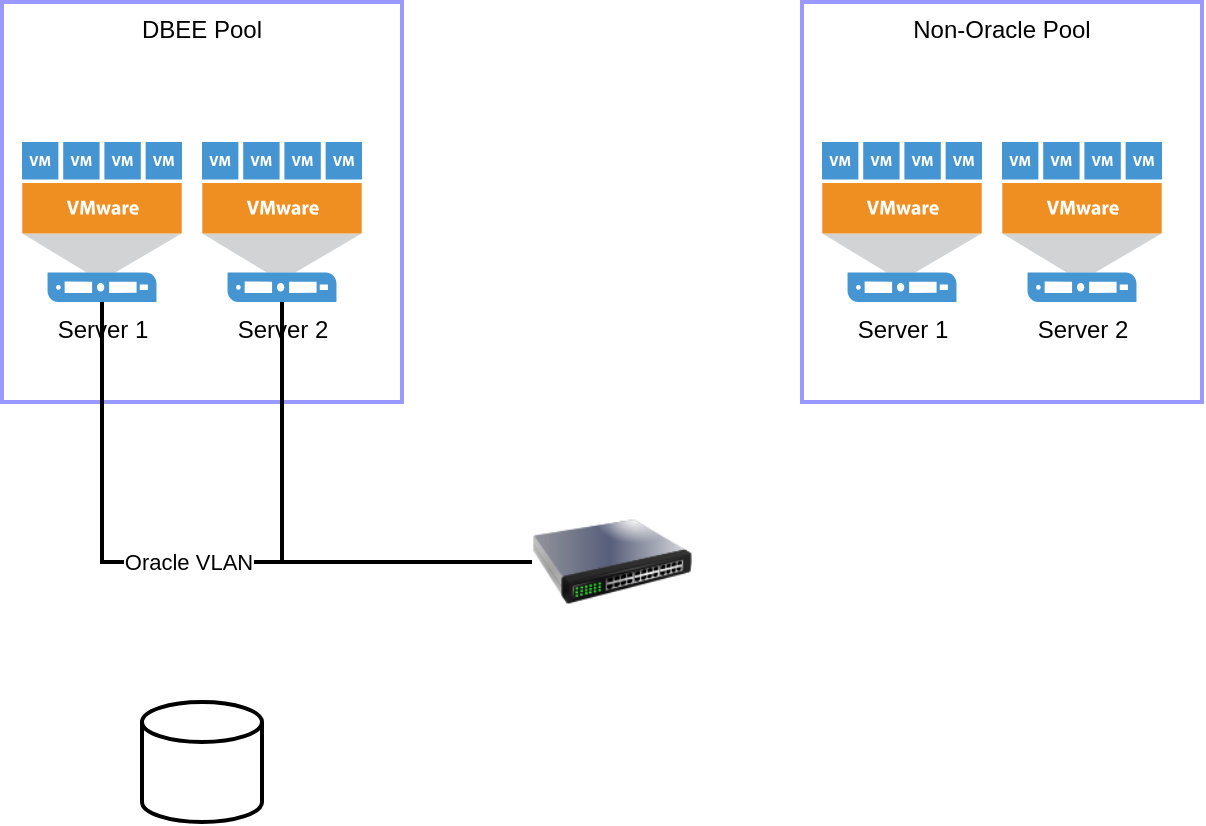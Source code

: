 <mxfile version="15.6.8" type="github">
  <diagram id="orljpYMU1h3U7SXddG8L" name="Page-1">
    <mxGraphModel dx="2062" dy="1122" grid="1" gridSize="10" guides="1" tooltips="1" connect="1" arrows="1" fold="1" page="1" pageScale="1" pageWidth="850" pageHeight="1100" math="0" shadow="0">
      <root>
        <mxCell id="0" />
        <mxCell id="1" parent="0" />
        <mxCell id="Bn8ARijt2YmBSmJxEEES-1" value="DBEE Pool" style="rounded=0;whiteSpace=wrap;html=1;strokeColor=#9999FF;strokeWidth=2;verticalAlign=top;" vertex="1" parent="1">
          <mxGeometry x="120" y="80" width="200" height="200" as="geometry" />
        </mxCell>
        <mxCell id="Bn8ARijt2YmBSmJxEEES-2" value="Server 1" style="pointerEvents=1;shadow=0;dashed=0;html=1;strokeColor=none;fillColor=#4495D1;labelPosition=center;verticalLabelPosition=bottom;verticalAlign=top;align=center;outlineConnect=0;shape=mxgraph.veeam.vmware_host;" vertex="1" parent="1">
          <mxGeometry x="130" y="150" width="80" height="80" as="geometry" />
        </mxCell>
        <mxCell id="Bn8ARijt2YmBSmJxEEES-3" value="Server 2" style="pointerEvents=1;shadow=0;dashed=0;html=1;strokeColor=none;fillColor=#4495D1;labelPosition=center;verticalLabelPosition=bottom;verticalAlign=top;align=center;outlineConnect=0;shape=mxgraph.veeam.vmware_host;" vertex="1" parent="1">
          <mxGeometry x="220" y="150" width="80" height="80" as="geometry" />
        </mxCell>
        <mxCell id="Bn8ARijt2YmBSmJxEEES-4" value="Non-Oracle Pool" style="rounded=0;whiteSpace=wrap;html=1;strokeColor=#9999FF;strokeWidth=2;verticalAlign=top;" vertex="1" parent="1">
          <mxGeometry x="520" y="80" width="200" height="200" as="geometry" />
        </mxCell>
        <mxCell id="Bn8ARijt2YmBSmJxEEES-5" value="Server 1" style="pointerEvents=1;shadow=0;dashed=0;html=1;strokeColor=none;fillColor=#4495D1;labelPosition=center;verticalLabelPosition=bottom;verticalAlign=top;align=center;outlineConnect=0;shape=mxgraph.veeam.vmware_host;" vertex="1" parent="1">
          <mxGeometry x="530" y="150" width="80" height="80" as="geometry" />
        </mxCell>
        <mxCell id="Bn8ARijt2YmBSmJxEEES-6" value="Server 2" style="pointerEvents=1;shadow=0;dashed=0;html=1;strokeColor=none;fillColor=#4495D1;labelPosition=center;verticalLabelPosition=bottom;verticalAlign=top;align=center;outlineConnect=0;shape=mxgraph.veeam.vmware_host;" vertex="1" parent="1">
          <mxGeometry x="620" y="150" width="80" height="80" as="geometry" />
        </mxCell>
        <mxCell id="Bn8ARijt2YmBSmJxEEES-7" value="" style="image;html=1;image=img/lib/clip_art/networking/Switch_128x128.png;strokeColor=#9999FF;strokeWidth=2;verticalAlign=top;" vertex="1" parent="1">
          <mxGeometry x="385" y="320" width="80" height="80" as="geometry" />
        </mxCell>
        <mxCell id="Bn8ARijt2YmBSmJxEEES-8" value="" style="endArrow=none;html=1;rounded=0;entryX=0;entryY=0.5;entryDx=0;entryDy=0;endFill=0;strokeWidth=2;" edge="1" parent="1" source="Bn8ARijt2YmBSmJxEEES-2" target="Bn8ARijt2YmBSmJxEEES-7">
          <mxGeometry relative="1" as="geometry">
            <mxPoint x="370" y="570" as="sourcePoint" />
            <mxPoint x="170" y="390" as="targetPoint" />
            <Array as="points">
              <mxPoint x="170" y="360" />
            </Array>
          </mxGeometry>
        </mxCell>
        <mxCell id="Bn8ARijt2YmBSmJxEEES-9" value="Oracle VLAN" style="edgeLabel;resizable=0;html=1;align=center;verticalAlign=middle;strokeColor=#9999FF;strokeWidth=2;" connectable="0" vertex="1" parent="Bn8ARijt2YmBSmJxEEES-8">
          <mxGeometry relative="1" as="geometry" />
        </mxCell>
        <mxCell id="Bn8ARijt2YmBSmJxEEES-10" value="" style="html=1;rounded=0;endArrow=none;endFill=0;strokeWidth=2;" edge="1" parent="1" source="Bn8ARijt2YmBSmJxEEES-3">
          <mxGeometry width="100" relative="1" as="geometry">
            <mxPoint x="370" y="570" as="sourcePoint" />
            <mxPoint x="260" y="360" as="targetPoint" />
          </mxGeometry>
        </mxCell>
        <mxCell id="Bn8ARijt2YmBSmJxEEES-11" value="" style="strokeWidth=2;html=1;shape=mxgraph.flowchart.database;whiteSpace=wrap;verticalAlign=top;" vertex="1" parent="1">
          <mxGeometry x="190" y="430" width="60" height="60" as="geometry" />
        </mxCell>
      </root>
    </mxGraphModel>
  </diagram>
</mxfile>
